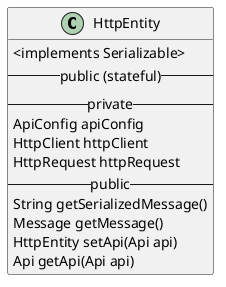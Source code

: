 @startuml
class HttpEntity  {
    <implements Serializable>
  -- public (stateful) --
  -- private --
  ApiConfig apiConfig
  HttpClient httpClient
  HttpRequest httpRequest
  -- public --
  String getSerializedMessage()
  Message getMessage()
  HttpEntity setApi(Api api)
  Api getApi(Api api)
}
@enduml

